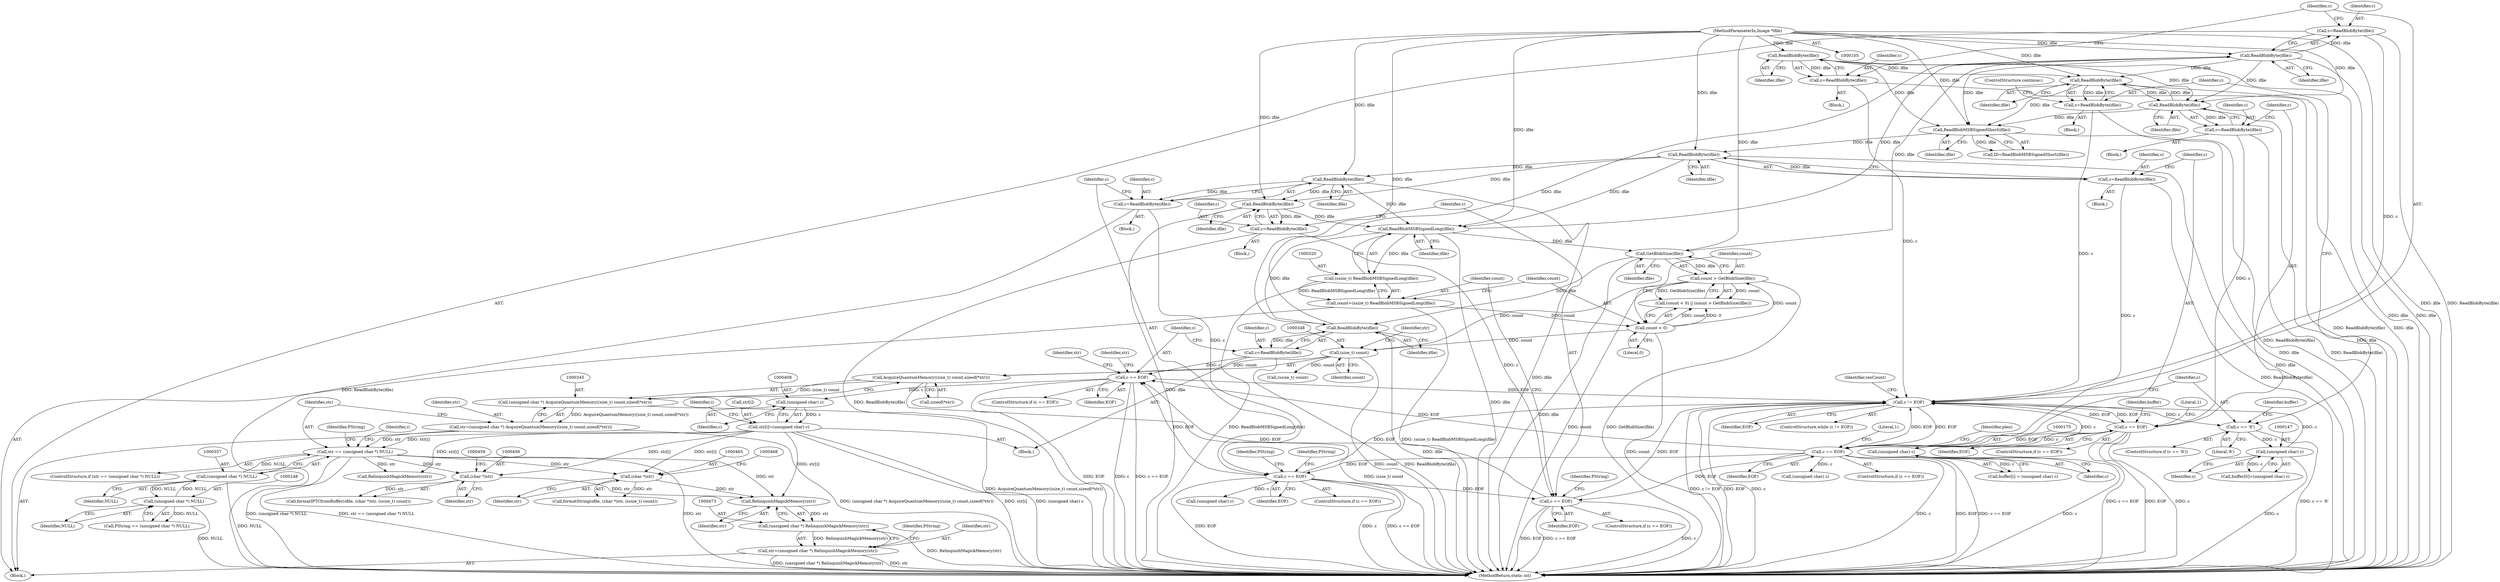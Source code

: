 digraph "1_ImageMagick_cb1214c124e1bd61f7dd551b94a794864861592e@pointer" {
"1000474" [label="(Call,RelinquishMagickMemory(str))"];
"1000404" [label="(Call,str[i]=(unsigned char) c)"];
"1000408" [label="(Call,(unsigned char) c)"];
"1000385" [label="(Call,c == EOF)"];
"1000380" [label="(Call,c=ReadBlobByte(ifile))"];
"1000382" [label="(Call,ReadBlobByte(ifile))"];
"1000330" [label="(Call,GetBlobSize(ifile))"];
"1000321" [label="(Call,ReadBlobMSBSignedLong(ifile))"];
"1000264" [label="(Call,ReadBlobByte(ifile))"];
"1000217" [label="(Call,ReadBlobByte(ifile))"];
"1000204" [label="(Call,ReadBlobMSBSignedShort(ifile))"];
"1000129" [label="(Call,ReadBlobByte(ifile))"];
"1000106" [label="(MethodParameterIn,Image *ifile)"];
"1000199" [label="(Call,ReadBlobByte(ifile))"];
"1000161" [label="(Call,ReadBlobByte(ifile))"];
"1000486" [label="(Call,ReadBlobByte(ifile))"];
"1000301" [label="(Call,ReadBlobByte(ifile))"];
"1000267" [label="(Call,c == EOF)"];
"1000262" [label="(Call,c=ReadBlobByte(ifile))"];
"1000220" [label="(Call,c == EOF)"];
"1000215" [label="(Call,c=ReadBlobByte(ifile))"];
"1000164" [label="(Call,c == EOF)"];
"1000159" [label="(Call,c=ReadBlobByte(ifile))"];
"1000132" [label="(Call,c != EOF)"];
"1000127" [label="(Call,c=ReadBlobByte(ifile))"];
"1000484" [label="(Call,c=ReadBlobByte(ifile))"];
"1000197" [label="(Call,c=ReadBlobByte(ifile))"];
"1000146" [label="(Call,(unsigned char) c)"];
"1000137" [label="(Call,c == '8')"];
"1000174" [label="(Call,(unsigned char) c)"];
"1000304" [label="(Call,c == EOF)"];
"1000299" [label="(Call,c=ReadBlobByte(ifile))"];
"1000455" [label="(Call,(char *)str)"];
"1000354" [label="(Call,str == (unsigned char *) NULL)"];
"1000342" [label="(Call,str=(unsigned char *) AcquireQuantumMemory((size_t) count,sizeof(*str)))"];
"1000344" [label="(Call,(unsigned char *) AcquireQuantumMemory((size_t) count,sizeof(*str)))"];
"1000346" [label="(Call,AcquireQuantumMemory((size_t) count,sizeof(*str)))"];
"1000347" [label="(Call,(size_t) count)"];
"1000325" [label="(Call,count < 0)"];
"1000317" [label="(Call,count=(ssize_t) ReadBlobMSBSignedLong(ifile))"];
"1000319" [label="(Call,(ssize_t) ReadBlobMSBSignedLong(ifile))"];
"1000328" [label="(Call,count > GetBlobSize(ifile))"];
"1000356" [label="(Call,(unsigned char *) NULL)"];
"1000247" [label="(Call,(unsigned char *) NULL)"];
"1000464" [label="(Call,(char *)str)"];
"1000472" [label="(Call,(unsigned char *) RelinquishMagickMemory(str))"];
"1000470" [label="(Call,str=(unsigned char *) RelinquishMagickMemory(str))"];
"1000227" [label="(Identifier,plen)"];
"1000204" [label="(Call,ReadBlobMSBSignedShort(ifile))"];
"1000133" [label="(Identifier,c)"];
"1000385" [label="(Call,c == EOF)"];
"1000137" [label="(Call,c == '8')"];
"1000134" [label="(Identifier,EOF)"];
"1000406" [label="(Identifier,str)"];
"1000264" [label="(Call,ReadBlobByte(ifile))"];
"1000166" [label="(Identifier,EOF)"];
"1000386" [label="(Identifier,c)"];
"1000484" [label="(Call,c=ReadBlobByte(ifile))"];
"1000129" [label="(Call,ReadBlobByte(ifile))"];
"1000272" [label="(Identifier,PString)"];
"1000127" [label="(Call,c=ReadBlobByte(ifile))"];
"1000472" [label="(Call,(unsigned char *) RelinquishMagickMemory(str))"];
"1000201" [label="(ControlStructure,continue;)"];
"1000302" [label="(Identifier,ifile)"];
"1000213" [label="(Block,)"];
"1000301" [label="(Call,ReadBlobByte(ifile))"];
"1000405" [label="(Call,str[i])"];
"1000135" [label="(Block,)"];
"1000139" [label="(Literal,'8')"];
"1000298" [label="(Block,)"];
"1000132" [label="(Call,c != EOF)"];
"1000268" [label="(Identifier,c)"];
"1000325" [label="(Call,count < 0)"];
"1000225" [label="(Literal,1)"];
"1000355" [label="(Identifier,str)"];
"1000172" [label="(Identifier,buffer)"];
"1000470" [label="(Call,str=(unsigned char *) RelinquishMagickMemory(str))"];
"1000404" [label="(Call,str[i]=(unsigned char) c)"];
"1000486" [label="(Call,ReadBlobByte(ifile))"];
"1000322" [label="(Identifier,ifile)"];
"1000222" [label="(Identifier,EOF)"];
"1000131" [label="(ControlStructure,while (c != EOF))"];
"1000199" [label="(Call,ReadBlobByte(ifile))"];
"1000165" [label="(Identifier,c)"];
"1000361" [label="(Identifier,PString)"];
"1000330" [label="(Call,GetBlobSize(ifile))"];
"1000299" [label="(Call,c=ReadBlobByte(ifile))"];
"1000265" [label="(Identifier,ifile)"];
"1000329" [label="(Identifier,count)"];
"1000324" [label="(Call,(count < 0) || (count > GetBlobSize(ifile)))"];
"1000381" [label="(Identifier,c)"];
"1000159" [label="(Call,c=ReadBlobByte(ifile))"];
"1000198" [label="(Identifier,c)"];
"1000261" [label="(Block,)"];
"1000162" [label="(Identifier,ifile)"];
"1000217" [label="(Call,ReadBlobByte(ifile))"];
"1000485" [label="(Identifier,c)"];
"1000138" [label="(Identifier,c)"];
"1000327" [label="(Literal,0)"];
"1000410" [label="(Identifier,c)"];
"1000144" [label="(Identifier,buffer)"];
"1000382" [label="(Call,ReadBlobByte(ifile))"];
"1000384" [label="(ControlStructure,if (c == EOF))"];
"1000387" [label="(Identifier,EOF)"];
"1000306" [label="(Identifier,EOF)"];
"1000284" [label="(Call,(unsigned char) c)"];
"1000352" [label="(Identifier,str)"];
"1000326" [label="(Identifier,count)"];
"1000282" [label="(Identifier,PString)"];
"1000245" [label="(Call,PString == (unsigned char *) NULL)"];
"1000148" [label="(Identifier,c)"];
"1000228" [label="(Call,(unsigned char) c)"];
"1000300" [label="(Identifier,c)"];
"1000303" [label="(ControlStructure,if (c == EOF))"];
"1000350" [label="(Call,sizeof(*str))"];
"1000305" [label="(Identifier,c)"];
"1000216" [label="(Identifier,c)"];
"1000474" [label="(Call,RelinquishMagickMemory(str))"];
"1000393" [label="(Call,RelinquishMagickMemory(str))"];
"1000169" [label="(Literal,1)"];
"1000379" [label="(Block,)"];
"1000263" [label="(Identifier,c)"];
"1000161" [label="(Call,ReadBlobByte(ifile))"];
"1000267" [label="(Call,c == EOF)"];
"1000455" [label="(Call,(char *)str)"];
"1000200" [label="(Identifier,ifile)"];
"1000309" [label="(Identifier,PString)"];
"1000383" [label="(Identifier,ifile)"];
"1000342" [label="(Call,str=(unsigned char *) AcquireQuantumMemory((size_t) count,sizeof(*str)))"];
"1000343" [label="(Identifier,str)"];
"1000380" [label="(Call,c=ReadBlobByte(ifile))"];
"1000142" [label="(Call,buffer[0]=(unsigned char) c)"];
"1000269" [label="(Identifier,EOF)"];
"1000266" [label="(ControlStructure,if (c == EOF))"];
"1000489" [label="(Identifier,resCount)"];
"1000344" [label="(Call,(unsigned char *) AcquireQuantumMemory((size_t) count,sizeof(*str)))"];
"1000108" [label="(Block,)"];
"1000475" [label="(Identifier,str)"];
"1000197" [label="(Call,c=ReadBlobByte(ifile))"];
"1000374" [label="(Call,(ssize_t) count)"];
"1000318" [label="(Identifier,count)"];
"1000176" [label="(Identifier,c)"];
"1000170" [label="(Call,buffer[i] = (unsigned char) c)"];
"1000146" [label="(Call,(unsigned char) c)"];
"1000490" [label="(MethodReturn,static int)"];
"1000158" [label="(Block,)"];
"1000196" [label="(Block,)"];
"1000346" [label="(Call,AcquireQuantumMemory((size_t) count,sizeof(*str)))"];
"1000349" [label="(Identifier,count)"];
"1000163" [label="(ControlStructure,if (c == EOF))"];
"1000304" [label="(Call,c == EOF)"];
"1000471" [label="(Identifier,str)"];
"1000262" [label="(Call,c=ReadBlobByte(ifile))"];
"1000347" [label="(Call,(size_t) count)"];
"1000464" [label="(Call,(char *)str)"];
"1000378" [label="(Identifier,i)"];
"1000477" [label="(Identifier,PString)"];
"1000128" [label="(Identifier,c)"];
"1000321" [label="(Call,ReadBlobMSBSignedLong(ifile))"];
"1000220" [label="(Call,c == EOF)"];
"1000218" [label="(Identifier,ifile)"];
"1000390" [label="(Identifier,str)"];
"1000247" [label="(Call,(unsigned char *) NULL)"];
"1000354" [label="(Call,str == (unsigned char *) NULL)"];
"1000164" [label="(Call,c == EOF)"];
"1000174" [label="(Call,(unsigned char) c)"];
"1000453" [label="(Call,formatIPTCfromBuffer(ofile, (char *)str, (ssize_t) count))"];
"1000219" [label="(ControlStructure,if (c == EOF))"];
"1000408" [label="(Call,(unsigned char) c)"];
"1000457" [label="(Identifier,str)"];
"1000130" [label="(Identifier,ifile)"];
"1000205" [label="(Identifier,ifile)"];
"1000328" [label="(Call,count > GetBlobSize(ifile))"];
"1000487" [label="(Identifier,ifile)"];
"1000249" [label="(Identifier,NULL)"];
"1000466" [label="(Identifier,str)"];
"1000370" [label="(Identifier,i)"];
"1000106" [label="(MethodParameterIn,Image *ifile)"];
"1000356" [label="(Call,(unsigned char *) NULL)"];
"1000358" [label="(Identifier,NULL)"];
"1000221" [label="(Identifier,c)"];
"1000215" [label="(Call,c=ReadBlobByte(ifile))"];
"1000331" [label="(Identifier,ifile)"];
"1000319" [label="(Call,(ssize_t) ReadBlobMSBSignedLong(ifile))"];
"1000317" [label="(Call,count=(ssize_t) ReadBlobMSBSignedLong(ifile))"];
"1000160" [label="(Identifier,c)"];
"1000353" [label="(ControlStructure,if (str == (unsigned char *) NULL))"];
"1000462" [label="(Call,formatString(ofile, (char *)str, (ssize_t) count))"];
"1000202" [label="(Call,ID=ReadBlobMSBSignedShort(ifile))"];
"1000136" [label="(ControlStructure,if (c == '8'))"];
"1000474" -> "1000472"  [label="AST: "];
"1000474" -> "1000475"  [label="CFG: "];
"1000475" -> "1000474"  [label="AST: "];
"1000472" -> "1000474"  [label="CFG: "];
"1000474" -> "1000472"  [label="DDG: str"];
"1000404" -> "1000474"  [label="DDG: str[i]"];
"1000455" -> "1000474"  [label="DDG: str"];
"1000354" -> "1000474"  [label="DDG: str"];
"1000464" -> "1000474"  [label="DDG: str"];
"1000404" -> "1000379"  [label="AST: "];
"1000404" -> "1000408"  [label="CFG: "];
"1000405" -> "1000404"  [label="AST: "];
"1000408" -> "1000404"  [label="AST: "];
"1000378" -> "1000404"  [label="CFG: "];
"1000404" -> "1000490"  [label="DDG: str[i]"];
"1000404" -> "1000490"  [label="DDG: (unsigned char) c"];
"1000404" -> "1000354"  [label="DDG: str[i]"];
"1000404" -> "1000393"  [label="DDG: str[i]"];
"1000408" -> "1000404"  [label="DDG: c"];
"1000404" -> "1000455"  [label="DDG: str[i]"];
"1000404" -> "1000464"  [label="DDG: str[i]"];
"1000408" -> "1000410"  [label="CFG: "];
"1000409" -> "1000408"  [label="AST: "];
"1000410" -> "1000408"  [label="AST: "];
"1000385" -> "1000408"  [label="DDG: c"];
"1000385" -> "1000384"  [label="AST: "];
"1000385" -> "1000387"  [label="CFG: "];
"1000386" -> "1000385"  [label="AST: "];
"1000387" -> "1000385"  [label="AST: "];
"1000390" -> "1000385"  [label="CFG: "];
"1000406" -> "1000385"  [label="CFG: "];
"1000385" -> "1000490"  [label="DDG: EOF"];
"1000385" -> "1000490"  [label="DDG: c"];
"1000385" -> "1000490"  [label="DDG: c == EOF"];
"1000385" -> "1000132"  [label="DDG: EOF"];
"1000380" -> "1000385"  [label="DDG: c"];
"1000267" -> "1000385"  [label="DDG: EOF"];
"1000220" -> "1000385"  [label="DDG: EOF"];
"1000304" -> "1000385"  [label="DDG: EOF"];
"1000380" -> "1000379"  [label="AST: "];
"1000380" -> "1000382"  [label="CFG: "];
"1000381" -> "1000380"  [label="AST: "];
"1000382" -> "1000380"  [label="AST: "];
"1000386" -> "1000380"  [label="CFG: "];
"1000380" -> "1000490"  [label="DDG: ReadBlobByte(ifile)"];
"1000382" -> "1000380"  [label="DDG: ifile"];
"1000382" -> "1000383"  [label="CFG: "];
"1000383" -> "1000382"  [label="AST: "];
"1000382" -> "1000490"  [label="DDG: ifile"];
"1000330" -> "1000382"  [label="DDG: ifile"];
"1000321" -> "1000382"  [label="DDG: ifile"];
"1000106" -> "1000382"  [label="DDG: ifile"];
"1000382" -> "1000486"  [label="DDG: ifile"];
"1000330" -> "1000328"  [label="AST: "];
"1000330" -> "1000331"  [label="CFG: "];
"1000331" -> "1000330"  [label="AST: "];
"1000328" -> "1000330"  [label="CFG: "];
"1000330" -> "1000490"  [label="DDG: ifile"];
"1000330" -> "1000328"  [label="DDG: ifile"];
"1000321" -> "1000330"  [label="DDG: ifile"];
"1000106" -> "1000330"  [label="DDG: ifile"];
"1000330" -> "1000486"  [label="DDG: ifile"];
"1000321" -> "1000319"  [label="AST: "];
"1000321" -> "1000322"  [label="CFG: "];
"1000322" -> "1000321"  [label="AST: "];
"1000319" -> "1000321"  [label="CFG: "];
"1000321" -> "1000490"  [label="DDG: ifile"];
"1000321" -> "1000319"  [label="DDG: ifile"];
"1000264" -> "1000321"  [label="DDG: ifile"];
"1000217" -> "1000321"  [label="DDG: ifile"];
"1000301" -> "1000321"  [label="DDG: ifile"];
"1000106" -> "1000321"  [label="DDG: ifile"];
"1000321" -> "1000486"  [label="DDG: ifile"];
"1000264" -> "1000262"  [label="AST: "];
"1000264" -> "1000265"  [label="CFG: "];
"1000265" -> "1000264"  [label="AST: "];
"1000262" -> "1000264"  [label="CFG: "];
"1000264" -> "1000490"  [label="DDG: ifile"];
"1000264" -> "1000262"  [label="DDG: ifile"];
"1000217" -> "1000264"  [label="DDG: ifile"];
"1000106" -> "1000264"  [label="DDG: ifile"];
"1000264" -> "1000301"  [label="DDG: ifile"];
"1000217" -> "1000215"  [label="AST: "];
"1000217" -> "1000218"  [label="CFG: "];
"1000218" -> "1000217"  [label="AST: "];
"1000215" -> "1000217"  [label="CFG: "];
"1000217" -> "1000490"  [label="DDG: ifile"];
"1000217" -> "1000215"  [label="DDG: ifile"];
"1000204" -> "1000217"  [label="DDG: ifile"];
"1000106" -> "1000217"  [label="DDG: ifile"];
"1000217" -> "1000301"  [label="DDG: ifile"];
"1000204" -> "1000202"  [label="AST: "];
"1000204" -> "1000205"  [label="CFG: "];
"1000205" -> "1000204"  [label="AST: "];
"1000202" -> "1000204"  [label="CFG: "];
"1000204" -> "1000490"  [label="DDG: ifile"];
"1000204" -> "1000202"  [label="DDG: ifile"];
"1000129" -> "1000204"  [label="DDG: ifile"];
"1000199" -> "1000204"  [label="DDG: ifile"];
"1000161" -> "1000204"  [label="DDG: ifile"];
"1000486" -> "1000204"  [label="DDG: ifile"];
"1000106" -> "1000204"  [label="DDG: ifile"];
"1000129" -> "1000127"  [label="AST: "];
"1000129" -> "1000130"  [label="CFG: "];
"1000130" -> "1000129"  [label="AST: "];
"1000127" -> "1000129"  [label="CFG: "];
"1000129" -> "1000490"  [label="DDG: ifile"];
"1000129" -> "1000127"  [label="DDG: ifile"];
"1000106" -> "1000129"  [label="DDG: ifile"];
"1000129" -> "1000161"  [label="DDG: ifile"];
"1000129" -> "1000199"  [label="DDG: ifile"];
"1000106" -> "1000105"  [label="AST: "];
"1000106" -> "1000490"  [label="DDG: ifile"];
"1000106" -> "1000161"  [label="DDG: ifile"];
"1000106" -> "1000199"  [label="DDG: ifile"];
"1000106" -> "1000301"  [label="DDG: ifile"];
"1000106" -> "1000486"  [label="DDG: ifile"];
"1000199" -> "1000197"  [label="AST: "];
"1000199" -> "1000200"  [label="CFG: "];
"1000200" -> "1000199"  [label="AST: "];
"1000197" -> "1000199"  [label="CFG: "];
"1000199" -> "1000490"  [label="DDG: ifile"];
"1000199" -> "1000161"  [label="DDG: ifile"];
"1000199" -> "1000197"  [label="DDG: ifile"];
"1000161" -> "1000199"  [label="DDG: ifile"];
"1000486" -> "1000199"  [label="DDG: ifile"];
"1000161" -> "1000159"  [label="AST: "];
"1000161" -> "1000162"  [label="CFG: "];
"1000162" -> "1000161"  [label="AST: "];
"1000159" -> "1000161"  [label="CFG: "];
"1000161" -> "1000490"  [label="DDG: ifile"];
"1000161" -> "1000159"  [label="DDG: ifile"];
"1000486" -> "1000161"  [label="DDG: ifile"];
"1000486" -> "1000484"  [label="AST: "];
"1000486" -> "1000487"  [label="CFG: "];
"1000487" -> "1000486"  [label="AST: "];
"1000484" -> "1000486"  [label="CFG: "];
"1000486" -> "1000490"  [label="DDG: ifile"];
"1000486" -> "1000484"  [label="DDG: ifile"];
"1000301" -> "1000299"  [label="AST: "];
"1000301" -> "1000302"  [label="CFG: "];
"1000302" -> "1000301"  [label="AST: "];
"1000299" -> "1000301"  [label="CFG: "];
"1000301" -> "1000490"  [label="DDG: ifile"];
"1000301" -> "1000299"  [label="DDG: ifile"];
"1000267" -> "1000266"  [label="AST: "];
"1000267" -> "1000269"  [label="CFG: "];
"1000268" -> "1000267"  [label="AST: "];
"1000269" -> "1000267"  [label="AST: "];
"1000272" -> "1000267"  [label="CFG: "];
"1000282" -> "1000267"  [label="CFG: "];
"1000267" -> "1000490"  [label="DDG: EOF"];
"1000267" -> "1000490"  [label="DDG: c"];
"1000267" -> "1000490"  [label="DDG: c == EOF"];
"1000267" -> "1000132"  [label="DDG: EOF"];
"1000262" -> "1000267"  [label="DDG: c"];
"1000220" -> "1000267"  [label="DDG: EOF"];
"1000267" -> "1000284"  [label="DDG: c"];
"1000267" -> "1000304"  [label="DDG: EOF"];
"1000262" -> "1000261"  [label="AST: "];
"1000263" -> "1000262"  [label="AST: "];
"1000268" -> "1000262"  [label="CFG: "];
"1000262" -> "1000490"  [label="DDG: ReadBlobByte(ifile)"];
"1000220" -> "1000219"  [label="AST: "];
"1000220" -> "1000222"  [label="CFG: "];
"1000221" -> "1000220"  [label="AST: "];
"1000222" -> "1000220"  [label="AST: "];
"1000225" -> "1000220"  [label="CFG: "];
"1000227" -> "1000220"  [label="CFG: "];
"1000220" -> "1000490"  [label="DDG: c"];
"1000220" -> "1000490"  [label="DDG: EOF"];
"1000220" -> "1000490"  [label="DDG: c == EOF"];
"1000220" -> "1000132"  [label="DDG: EOF"];
"1000215" -> "1000220"  [label="DDG: c"];
"1000164" -> "1000220"  [label="DDG: EOF"];
"1000132" -> "1000220"  [label="DDG: EOF"];
"1000220" -> "1000228"  [label="DDG: c"];
"1000220" -> "1000304"  [label="DDG: EOF"];
"1000215" -> "1000213"  [label="AST: "];
"1000216" -> "1000215"  [label="AST: "];
"1000221" -> "1000215"  [label="CFG: "];
"1000215" -> "1000490"  [label="DDG: ReadBlobByte(ifile)"];
"1000164" -> "1000163"  [label="AST: "];
"1000164" -> "1000166"  [label="CFG: "];
"1000165" -> "1000164"  [label="AST: "];
"1000166" -> "1000164"  [label="AST: "];
"1000169" -> "1000164"  [label="CFG: "];
"1000172" -> "1000164"  [label="CFG: "];
"1000164" -> "1000490"  [label="DDG: c == EOF"];
"1000164" -> "1000490"  [label="DDG: EOF"];
"1000164" -> "1000490"  [label="DDG: c"];
"1000164" -> "1000132"  [label="DDG: EOF"];
"1000159" -> "1000164"  [label="DDG: c"];
"1000132" -> "1000164"  [label="DDG: EOF"];
"1000164" -> "1000174"  [label="DDG: c"];
"1000159" -> "1000158"  [label="AST: "];
"1000160" -> "1000159"  [label="AST: "];
"1000165" -> "1000159"  [label="CFG: "];
"1000159" -> "1000490"  [label="DDG: ReadBlobByte(ifile)"];
"1000132" -> "1000131"  [label="AST: "];
"1000132" -> "1000134"  [label="CFG: "];
"1000133" -> "1000132"  [label="AST: "];
"1000134" -> "1000132"  [label="AST: "];
"1000138" -> "1000132"  [label="CFG: "];
"1000489" -> "1000132"  [label="CFG: "];
"1000132" -> "1000490"  [label="DDG: c != EOF"];
"1000132" -> "1000490"  [label="DDG: EOF"];
"1000132" -> "1000490"  [label="DDG: c"];
"1000127" -> "1000132"  [label="DDG: c"];
"1000484" -> "1000132"  [label="DDG: c"];
"1000197" -> "1000132"  [label="DDG: c"];
"1000146" -> "1000132"  [label="DDG: c"];
"1000174" -> "1000132"  [label="DDG: c"];
"1000304" -> "1000132"  [label="DDG: EOF"];
"1000132" -> "1000137"  [label="DDG: c"];
"1000127" -> "1000108"  [label="AST: "];
"1000128" -> "1000127"  [label="AST: "];
"1000133" -> "1000127"  [label="CFG: "];
"1000127" -> "1000490"  [label="DDG: ReadBlobByte(ifile)"];
"1000484" -> "1000135"  [label="AST: "];
"1000485" -> "1000484"  [label="AST: "];
"1000133" -> "1000484"  [label="CFG: "];
"1000484" -> "1000490"  [label="DDG: ReadBlobByte(ifile)"];
"1000197" -> "1000196"  [label="AST: "];
"1000198" -> "1000197"  [label="AST: "];
"1000201" -> "1000197"  [label="CFG: "];
"1000197" -> "1000490"  [label="DDG: ReadBlobByte(ifile)"];
"1000146" -> "1000142"  [label="AST: "];
"1000146" -> "1000148"  [label="CFG: "];
"1000147" -> "1000146"  [label="AST: "];
"1000148" -> "1000146"  [label="AST: "];
"1000142" -> "1000146"  [label="CFG: "];
"1000146" -> "1000490"  [label="DDG: c"];
"1000146" -> "1000142"  [label="DDG: c"];
"1000137" -> "1000146"  [label="DDG: c"];
"1000137" -> "1000136"  [label="AST: "];
"1000137" -> "1000139"  [label="CFG: "];
"1000138" -> "1000137"  [label="AST: "];
"1000139" -> "1000137"  [label="AST: "];
"1000144" -> "1000137"  [label="CFG: "];
"1000198" -> "1000137"  [label="CFG: "];
"1000137" -> "1000490"  [label="DDG: c == '8'"];
"1000174" -> "1000170"  [label="AST: "];
"1000174" -> "1000176"  [label="CFG: "];
"1000175" -> "1000174"  [label="AST: "];
"1000176" -> "1000174"  [label="AST: "];
"1000170" -> "1000174"  [label="CFG: "];
"1000174" -> "1000490"  [label="DDG: c"];
"1000174" -> "1000170"  [label="DDG: c"];
"1000304" -> "1000303"  [label="AST: "];
"1000304" -> "1000306"  [label="CFG: "];
"1000305" -> "1000304"  [label="AST: "];
"1000306" -> "1000304"  [label="AST: "];
"1000309" -> "1000304"  [label="CFG: "];
"1000318" -> "1000304"  [label="CFG: "];
"1000304" -> "1000490"  [label="DDG: c == EOF"];
"1000304" -> "1000490"  [label="DDG: c"];
"1000304" -> "1000490"  [label="DDG: EOF"];
"1000299" -> "1000304"  [label="DDG: c"];
"1000299" -> "1000298"  [label="AST: "];
"1000300" -> "1000299"  [label="AST: "];
"1000305" -> "1000299"  [label="CFG: "];
"1000299" -> "1000490"  [label="DDG: ReadBlobByte(ifile)"];
"1000455" -> "1000453"  [label="AST: "];
"1000455" -> "1000457"  [label="CFG: "];
"1000456" -> "1000455"  [label="AST: "];
"1000457" -> "1000455"  [label="AST: "];
"1000459" -> "1000455"  [label="CFG: "];
"1000455" -> "1000453"  [label="DDG: str"];
"1000354" -> "1000455"  [label="DDG: str"];
"1000354" -> "1000353"  [label="AST: "];
"1000354" -> "1000356"  [label="CFG: "];
"1000355" -> "1000354"  [label="AST: "];
"1000356" -> "1000354"  [label="AST: "];
"1000361" -> "1000354"  [label="CFG: "];
"1000370" -> "1000354"  [label="CFG: "];
"1000354" -> "1000490"  [label="DDG: (unsigned char *) NULL"];
"1000354" -> "1000490"  [label="DDG: str == (unsigned char *) NULL"];
"1000354" -> "1000490"  [label="DDG: str"];
"1000342" -> "1000354"  [label="DDG: str"];
"1000356" -> "1000354"  [label="DDG: NULL"];
"1000354" -> "1000393"  [label="DDG: str"];
"1000354" -> "1000464"  [label="DDG: str"];
"1000342" -> "1000135"  [label="AST: "];
"1000342" -> "1000344"  [label="CFG: "];
"1000343" -> "1000342"  [label="AST: "];
"1000344" -> "1000342"  [label="AST: "];
"1000355" -> "1000342"  [label="CFG: "];
"1000342" -> "1000490"  [label="DDG: (unsigned char *) AcquireQuantumMemory((size_t) count,sizeof(*str))"];
"1000344" -> "1000342"  [label="DDG: AcquireQuantumMemory((size_t) count,sizeof(*str))"];
"1000344" -> "1000346"  [label="CFG: "];
"1000345" -> "1000344"  [label="AST: "];
"1000346" -> "1000344"  [label="AST: "];
"1000344" -> "1000490"  [label="DDG: AcquireQuantumMemory((size_t) count,sizeof(*str))"];
"1000346" -> "1000344"  [label="DDG: (size_t) count"];
"1000346" -> "1000350"  [label="CFG: "];
"1000347" -> "1000346"  [label="AST: "];
"1000350" -> "1000346"  [label="AST: "];
"1000346" -> "1000490"  [label="DDG: (size_t) count"];
"1000347" -> "1000346"  [label="DDG: count"];
"1000347" -> "1000349"  [label="CFG: "];
"1000348" -> "1000347"  [label="AST: "];
"1000349" -> "1000347"  [label="AST: "];
"1000352" -> "1000347"  [label="CFG: "];
"1000347" -> "1000490"  [label="DDG: count"];
"1000325" -> "1000347"  [label="DDG: count"];
"1000328" -> "1000347"  [label="DDG: count"];
"1000347" -> "1000374"  [label="DDG: count"];
"1000325" -> "1000324"  [label="AST: "];
"1000325" -> "1000327"  [label="CFG: "];
"1000326" -> "1000325"  [label="AST: "];
"1000327" -> "1000325"  [label="AST: "];
"1000329" -> "1000325"  [label="CFG: "];
"1000324" -> "1000325"  [label="CFG: "];
"1000325" -> "1000490"  [label="DDG: count"];
"1000325" -> "1000324"  [label="DDG: count"];
"1000325" -> "1000324"  [label="DDG: 0"];
"1000317" -> "1000325"  [label="DDG: count"];
"1000325" -> "1000328"  [label="DDG: count"];
"1000317" -> "1000135"  [label="AST: "];
"1000317" -> "1000319"  [label="CFG: "];
"1000318" -> "1000317"  [label="AST: "];
"1000319" -> "1000317"  [label="AST: "];
"1000326" -> "1000317"  [label="CFG: "];
"1000317" -> "1000490"  [label="DDG: (ssize_t) ReadBlobMSBSignedLong(ifile)"];
"1000319" -> "1000317"  [label="DDG: ReadBlobMSBSignedLong(ifile)"];
"1000320" -> "1000319"  [label="AST: "];
"1000319" -> "1000490"  [label="DDG: ReadBlobMSBSignedLong(ifile)"];
"1000328" -> "1000324"  [label="AST: "];
"1000329" -> "1000328"  [label="AST: "];
"1000324" -> "1000328"  [label="CFG: "];
"1000328" -> "1000490"  [label="DDG: count"];
"1000328" -> "1000490"  [label="DDG: GetBlobSize(ifile)"];
"1000328" -> "1000324"  [label="DDG: count"];
"1000328" -> "1000324"  [label="DDG: GetBlobSize(ifile)"];
"1000356" -> "1000358"  [label="CFG: "];
"1000357" -> "1000356"  [label="AST: "];
"1000358" -> "1000356"  [label="AST: "];
"1000356" -> "1000490"  [label="DDG: NULL"];
"1000356" -> "1000247"  [label="DDG: NULL"];
"1000247" -> "1000356"  [label="DDG: NULL"];
"1000247" -> "1000245"  [label="AST: "];
"1000247" -> "1000249"  [label="CFG: "];
"1000248" -> "1000247"  [label="AST: "];
"1000249" -> "1000247"  [label="AST: "];
"1000245" -> "1000247"  [label="CFG: "];
"1000247" -> "1000490"  [label="DDG: NULL"];
"1000247" -> "1000245"  [label="DDG: NULL"];
"1000464" -> "1000462"  [label="AST: "];
"1000464" -> "1000466"  [label="CFG: "];
"1000465" -> "1000464"  [label="AST: "];
"1000466" -> "1000464"  [label="AST: "];
"1000468" -> "1000464"  [label="CFG: "];
"1000464" -> "1000462"  [label="DDG: str"];
"1000472" -> "1000470"  [label="AST: "];
"1000473" -> "1000472"  [label="AST: "];
"1000470" -> "1000472"  [label="CFG: "];
"1000472" -> "1000490"  [label="DDG: RelinquishMagickMemory(str)"];
"1000472" -> "1000470"  [label="DDG: RelinquishMagickMemory(str)"];
"1000470" -> "1000135"  [label="AST: "];
"1000471" -> "1000470"  [label="AST: "];
"1000477" -> "1000470"  [label="CFG: "];
"1000470" -> "1000490"  [label="DDG: (unsigned char *) RelinquishMagickMemory(str)"];
"1000470" -> "1000490"  [label="DDG: str"];
}
